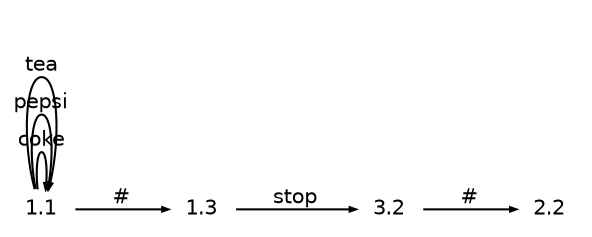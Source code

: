 digraph g
{
   graph [rankdir=LR];
   edge [arrowsize=0.3,fontsize=10,fontname=Helvetica];
   node [shape=plaintext,width=.3,height=.2,fontsize=10,fontname=Helvetica];
   1.1->1.1 [label="coke"];
   1.1->1.1 [label="pepsi"];
   1.1->1.1 [label="tea"];
   1.1->1.3 [label="#"];
   1.3->3.2 [label="stop"];
   3.2->2.2 [label="#"];
}
